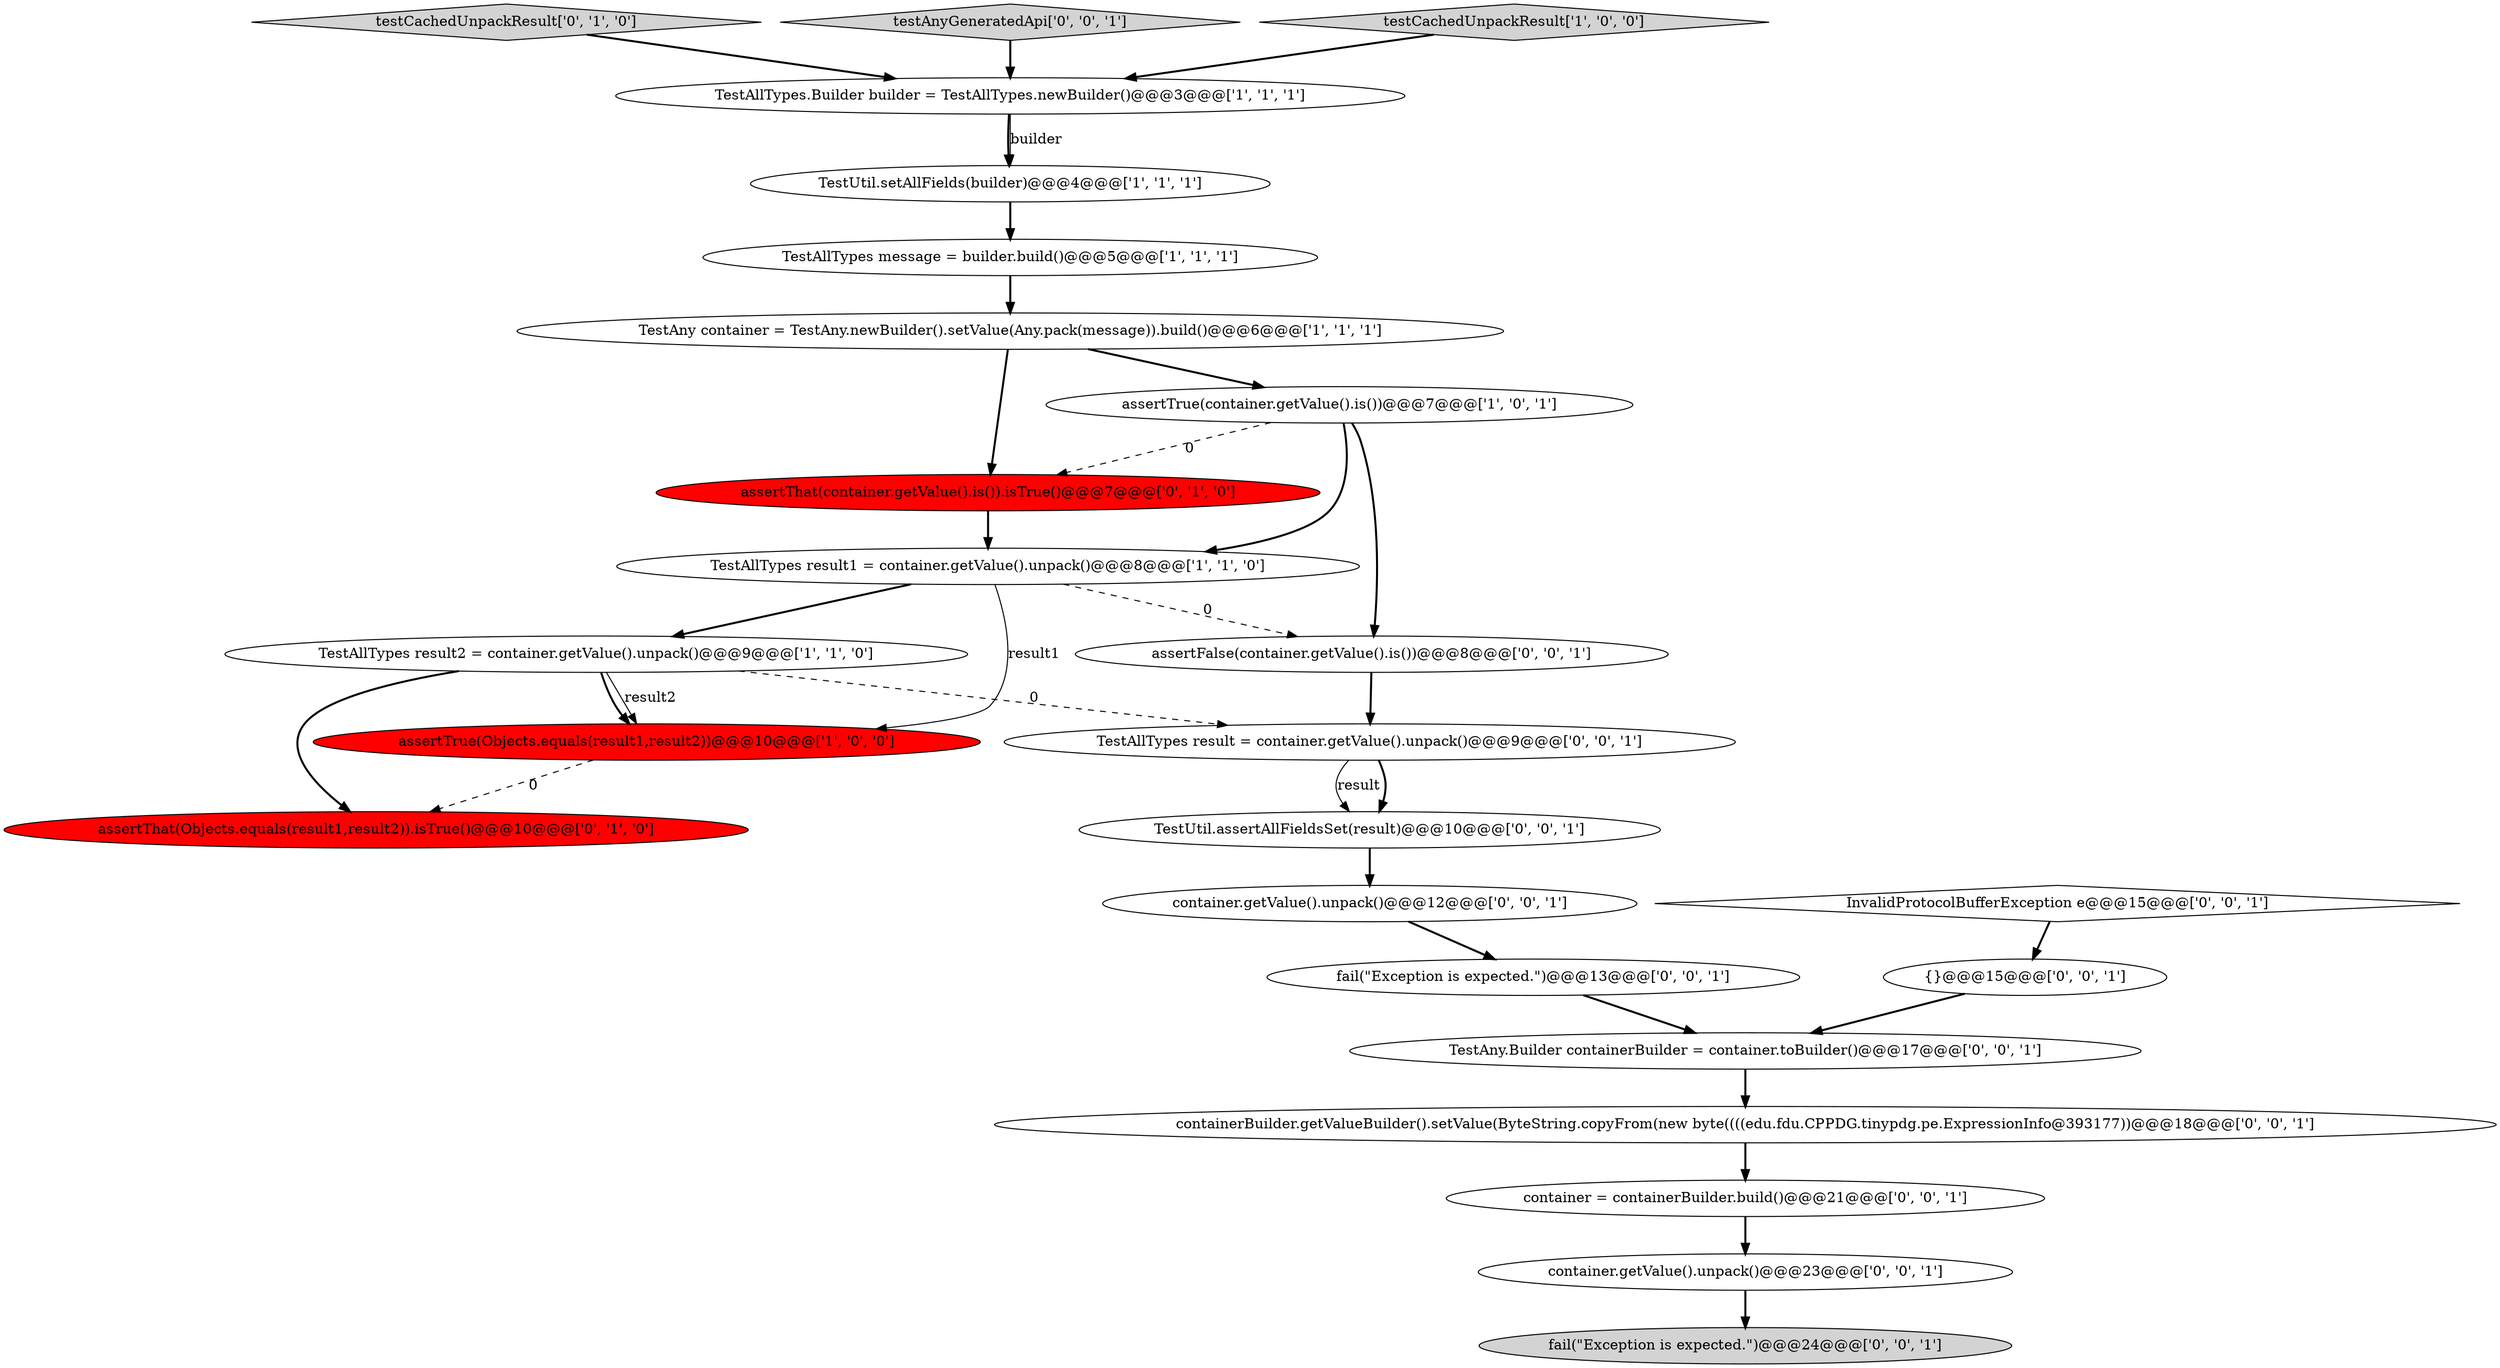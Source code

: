 digraph {
3 [style = filled, label = "assertTrue(container.getValue().is())@@@7@@@['1', '0', '1']", fillcolor = white, shape = ellipse image = "AAA0AAABBB1BBB"];
21 [style = filled, label = "container = containerBuilder.build()@@@21@@@['0', '0', '1']", fillcolor = white, shape = ellipse image = "AAA0AAABBB3BBB"];
7 [style = filled, label = "TestAllTypes message = builder.build()@@@5@@@['1', '1', '1']", fillcolor = white, shape = ellipse image = "AAA0AAABBB1BBB"];
11 [style = filled, label = "assertThat(container.getValue().is()).isTrue()@@@7@@@['0', '1', '0']", fillcolor = red, shape = ellipse image = "AAA1AAABBB2BBB"];
19 [style = filled, label = "assertFalse(container.getValue().is())@@@8@@@['0', '0', '1']", fillcolor = white, shape = ellipse image = "AAA0AAABBB3BBB"];
9 [style = filled, label = "assertThat(Objects.equals(result1,result2)).isTrue()@@@10@@@['0', '1', '0']", fillcolor = red, shape = ellipse image = "AAA1AAABBB2BBB"];
13 [style = filled, label = "fail(\"Exception is expected.\")@@@13@@@['0', '0', '1']", fillcolor = white, shape = ellipse image = "AAA0AAABBB3BBB"];
10 [style = filled, label = "testCachedUnpackResult['0', '1', '0']", fillcolor = lightgray, shape = diamond image = "AAA0AAABBB2BBB"];
22 [style = filled, label = "container.getValue().unpack()@@@12@@@['0', '0', '1']", fillcolor = white, shape = ellipse image = "AAA0AAABBB3BBB"];
1 [style = filled, label = "assertTrue(Objects.equals(result1,result2))@@@10@@@['1', '0', '0']", fillcolor = red, shape = ellipse image = "AAA1AAABBB1BBB"];
0 [style = filled, label = "TestUtil.setAllFields(builder)@@@4@@@['1', '1', '1']", fillcolor = white, shape = ellipse image = "AAA0AAABBB1BBB"];
15 [style = filled, label = "TestAny.Builder containerBuilder = container.toBuilder()@@@17@@@['0', '0', '1']", fillcolor = white, shape = ellipse image = "AAA0AAABBB3BBB"];
5 [style = filled, label = "TestAllTypes.Builder builder = TestAllTypes.newBuilder()@@@3@@@['1', '1', '1']", fillcolor = white, shape = ellipse image = "AAA0AAABBB1BBB"];
8 [style = filled, label = "TestAllTypes result2 = container.getValue().unpack()@@@9@@@['1', '1', '0']", fillcolor = white, shape = ellipse image = "AAA0AAABBB1BBB"];
14 [style = filled, label = "TestUtil.assertAllFieldsSet(result)@@@10@@@['0', '0', '1']", fillcolor = white, shape = ellipse image = "AAA0AAABBB3BBB"];
4 [style = filled, label = "TestAny container = TestAny.newBuilder().setValue(Any.pack(message)).build()@@@6@@@['1', '1', '1']", fillcolor = white, shape = ellipse image = "AAA0AAABBB1BBB"];
16 [style = filled, label = "{}@@@15@@@['0', '0', '1']", fillcolor = white, shape = ellipse image = "AAA0AAABBB3BBB"];
20 [style = filled, label = "fail(\"Exception is expected.\")@@@24@@@['0', '0', '1']", fillcolor = lightgray, shape = ellipse image = "AAA0AAABBB3BBB"];
12 [style = filled, label = "InvalidProtocolBufferException e@@@15@@@['0', '0', '1']", fillcolor = white, shape = diamond image = "AAA0AAABBB3BBB"];
17 [style = filled, label = "container.getValue().unpack()@@@23@@@['0', '0', '1']", fillcolor = white, shape = ellipse image = "AAA0AAABBB3BBB"];
24 [style = filled, label = "containerBuilder.getValueBuilder().setValue(ByteString.copyFrom(new byte((((edu.fdu.CPPDG.tinypdg.pe.ExpressionInfo@393177))@@@18@@@['0', '0', '1']", fillcolor = white, shape = ellipse image = "AAA0AAABBB3BBB"];
18 [style = filled, label = "testAnyGeneratedApi['0', '0', '1']", fillcolor = lightgray, shape = diamond image = "AAA0AAABBB3BBB"];
2 [style = filled, label = "testCachedUnpackResult['1', '0', '0']", fillcolor = lightgray, shape = diamond image = "AAA0AAABBB1BBB"];
6 [style = filled, label = "TestAllTypes result1 = container.getValue().unpack()@@@8@@@['1', '1', '0']", fillcolor = white, shape = ellipse image = "AAA0AAABBB1BBB"];
23 [style = filled, label = "TestAllTypes result = container.getValue().unpack()@@@9@@@['0', '0', '1']", fillcolor = white, shape = ellipse image = "AAA0AAABBB3BBB"];
16->15 [style = bold, label=""];
4->3 [style = bold, label=""];
6->1 [style = solid, label="result1"];
8->1 [style = solid, label="result2"];
11->6 [style = bold, label=""];
8->23 [style = dashed, label="0"];
14->22 [style = bold, label=""];
3->6 [style = bold, label=""];
1->9 [style = dashed, label="0"];
12->16 [style = bold, label=""];
7->4 [style = bold, label=""];
0->7 [style = bold, label=""];
23->14 [style = bold, label=""];
8->1 [style = bold, label=""];
10->5 [style = bold, label=""];
5->0 [style = bold, label=""];
3->19 [style = bold, label=""];
24->21 [style = bold, label=""];
19->23 [style = bold, label=""];
15->24 [style = bold, label=""];
18->5 [style = bold, label=""];
6->8 [style = bold, label=""];
6->19 [style = dashed, label="0"];
8->9 [style = bold, label=""];
23->14 [style = solid, label="result"];
13->15 [style = bold, label=""];
4->11 [style = bold, label=""];
21->17 [style = bold, label=""];
5->0 [style = solid, label="builder"];
22->13 [style = bold, label=""];
3->11 [style = dashed, label="0"];
2->5 [style = bold, label=""];
17->20 [style = bold, label=""];
}
